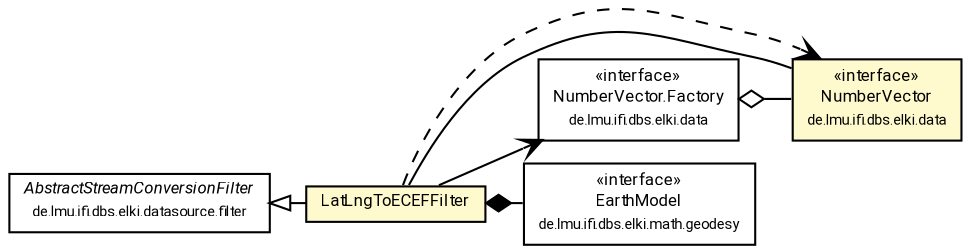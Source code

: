 #!/usr/local/bin/dot
#
# Class diagram 
# Generated by UMLGraph version R5_7_2-60-g0e99a6 (http://www.spinellis.gr/umlgraph/)
#

digraph G {
	graph [fontnames="svg"]
	edge [fontname="Roboto",fontsize=7,labelfontname="Roboto",labelfontsize=7,color="black"];
	node [fontname="Roboto",fontcolor="black",fontsize=8,shape=plaintext,margin=0,width=0,height=0];
	nodesep=0.15;
	ranksep=0.25;
	rankdir=LR;
	// de.lmu.ifi.dbs.elki.data.NumberVector
	c6193641 [label=<<table title="de.lmu.ifi.dbs.elki.data.NumberVector" border="0" cellborder="1" cellspacing="0" cellpadding="2" bgcolor="LemonChiffon" href="../../../data/NumberVector.html" target="_parent">
		<tr><td><table border="0" cellspacing="0" cellpadding="1">
		<tr><td align="center" balign="center"> &#171;interface&#187; </td></tr>
		<tr><td align="center" balign="center"> <font face="Roboto">NumberVector</font> </td></tr>
		<tr><td align="center" balign="center"> <font face="Roboto" point-size="7.0">de.lmu.ifi.dbs.elki.data</font> </td></tr>
		</table></td></tr>
		</table>>, URL="../../../data/NumberVector.html"];
	// de.lmu.ifi.dbs.elki.data.NumberVector.Factory<V extends de.lmu.ifi.dbs.elki.data.NumberVector>
	c6193642 [label=<<table title="de.lmu.ifi.dbs.elki.data.NumberVector.Factory" border="0" cellborder="1" cellspacing="0" cellpadding="2" href="../../../data/NumberVector.Factory.html" target="_parent">
		<tr><td><table border="0" cellspacing="0" cellpadding="1">
		<tr><td align="center" balign="center"> &#171;interface&#187; </td></tr>
		<tr><td align="center" balign="center"> <font face="Roboto">NumberVector.Factory</font> </td></tr>
		<tr><td align="center" balign="center"> <font face="Roboto" point-size="7.0">de.lmu.ifi.dbs.elki.data</font> </td></tr>
		</table></td></tr>
		</table>>, URL="../../../data/NumberVector.Factory.html"];
	// de.lmu.ifi.dbs.elki.math.geodesy.EarthModel
	c6194715 [label=<<table title="de.lmu.ifi.dbs.elki.math.geodesy.EarthModel" border="0" cellborder="1" cellspacing="0" cellpadding="2" href="../../../math/geodesy/EarthModel.html" target="_parent">
		<tr><td><table border="0" cellspacing="0" cellpadding="1">
		<tr><td align="center" balign="center"> &#171;interface&#187; </td></tr>
		<tr><td align="center" balign="center"> <font face="Roboto">EarthModel</font> </td></tr>
		<tr><td align="center" balign="center"> <font face="Roboto" point-size="7.0">de.lmu.ifi.dbs.elki.math.geodesy</font> </td></tr>
		</table></td></tr>
		</table>>, URL="../../../math/geodesy/EarthModel.html"];
	// de.lmu.ifi.dbs.elki.datasource.filter.transform.LatLngToECEFFilter<V extends de.lmu.ifi.dbs.elki.data.NumberVector>
	c6194744 [label=<<table title="de.lmu.ifi.dbs.elki.datasource.filter.transform.LatLngToECEFFilter" border="0" cellborder="1" cellspacing="0" cellpadding="2" bgcolor="lemonChiffon" href="LatLngToECEFFilter.html" target="_parent">
		<tr><td><table border="0" cellspacing="0" cellpadding="1">
		<tr><td align="center" balign="center"> <font face="Roboto">LatLngToECEFFilter</font> </td></tr>
		</table></td></tr>
		</table>>, URL="LatLngToECEFFilter.html"];
	// de.lmu.ifi.dbs.elki.datasource.filter.AbstractStreamConversionFilter<I, O>
	c6195166 [label=<<table title="de.lmu.ifi.dbs.elki.datasource.filter.AbstractStreamConversionFilter" border="0" cellborder="1" cellspacing="0" cellpadding="2" href="../AbstractStreamConversionFilter.html" target="_parent">
		<tr><td><table border="0" cellspacing="0" cellpadding="1">
		<tr><td align="center" balign="center"> <font face="Roboto"><i>AbstractStreamConversionFilter</i></font> </td></tr>
		<tr><td align="center" balign="center"> <font face="Roboto" point-size="7.0">de.lmu.ifi.dbs.elki.datasource.filter</font> </td></tr>
		</table></td></tr>
		</table>>, URL="../AbstractStreamConversionFilter.html"];
	// de.lmu.ifi.dbs.elki.data.NumberVector.Factory<V extends de.lmu.ifi.dbs.elki.data.NumberVector> has de.lmu.ifi.dbs.elki.data.NumberVector
	c6193642 -> c6193641 [arrowhead=none,arrowtail=ediamond,dir=back,weight=4];
	// de.lmu.ifi.dbs.elki.datasource.filter.transform.LatLngToECEFFilter<V extends de.lmu.ifi.dbs.elki.data.NumberVector> extends de.lmu.ifi.dbs.elki.datasource.filter.AbstractStreamConversionFilter<I, O>
	c6195166 -> c6194744 [arrowtail=empty,dir=back,weight=10];
	// de.lmu.ifi.dbs.elki.datasource.filter.transform.LatLngToECEFFilter<V extends de.lmu.ifi.dbs.elki.data.NumberVector> composed de.lmu.ifi.dbs.elki.math.geodesy.EarthModel
	c6194744 -> c6194715 [arrowhead=none,arrowtail=diamond,dir=back,weight=6];
	// de.lmu.ifi.dbs.elki.datasource.filter.transform.LatLngToECEFFilter<V extends de.lmu.ifi.dbs.elki.data.NumberVector> assoc de.lmu.ifi.dbs.elki.data.NumberVector
	c6194744 -> c6193641 [arrowhead=none,weight=2];
	// de.lmu.ifi.dbs.elki.datasource.filter.transform.LatLngToECEFFilter<V extends de.lmu.ifi.dbs.elki.data.NumberVector> navassoc de.lmu.ifi.dbs.elki.data.NumberVector.Factory<V extends de.lmu.ifi.dbs.elki.data.NumberVector>
	c6194744 -> c6193642 [arrowhead=open,weight=1];
	// de.lmu.ifi.dbs.elki.datasource.filter.transform.LatLngToECEFFilter<V extends de.lmu.ifi.dbs.elki.data.NumberVector> depend de.lmu.ifi.dbs.elki.data.NumberVector
	c6194744 -> c6193641 [arrowhead=open,style=dashed,weight=0];
}

